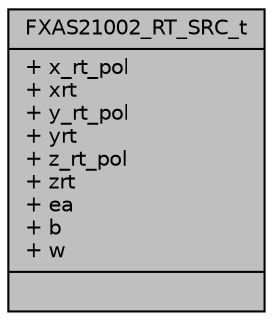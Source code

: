 digraph "FXAS21002_RT_SRC_t"
{
  edge [fontname="Helvetica",fontsize="10",labelfontname="Helvetica",labelfontsize="10"];
  node [fontname="Helvetica",fontsize="10",shape=record];
  Node1 [label="{FXAS21002_RT_SRC_t\n|+ x_rt_pol\l+ xrt\l+ y_rt_pol\l+ yrt\l+ z_rt_pol\l+ zrt\l+ ea\l+ b\l+ w\l|}",height=0.2,width=0.4,color="black", fillcolor="grey75", style="filled", fontcolor="black"];
}
